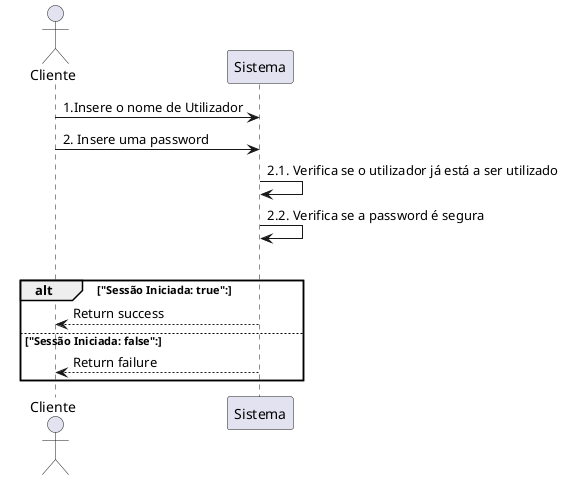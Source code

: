 @startuml
actor Cliente as c
participant "Sistema" as s

c-> s: 1.Insere o nome de Utilizador
c-> s: 2. Insere uma password
s-> s: 2.1. Verifica se o utilizador já está a ser utilizado
s-> s: 2.2. Verifica se a password é segura
alt
    alt "Sessão Iniciada: true":
        s --> c: Return success
    else "Sessão Iniciada: false":
        s --> c: Return failure
end
@enduml